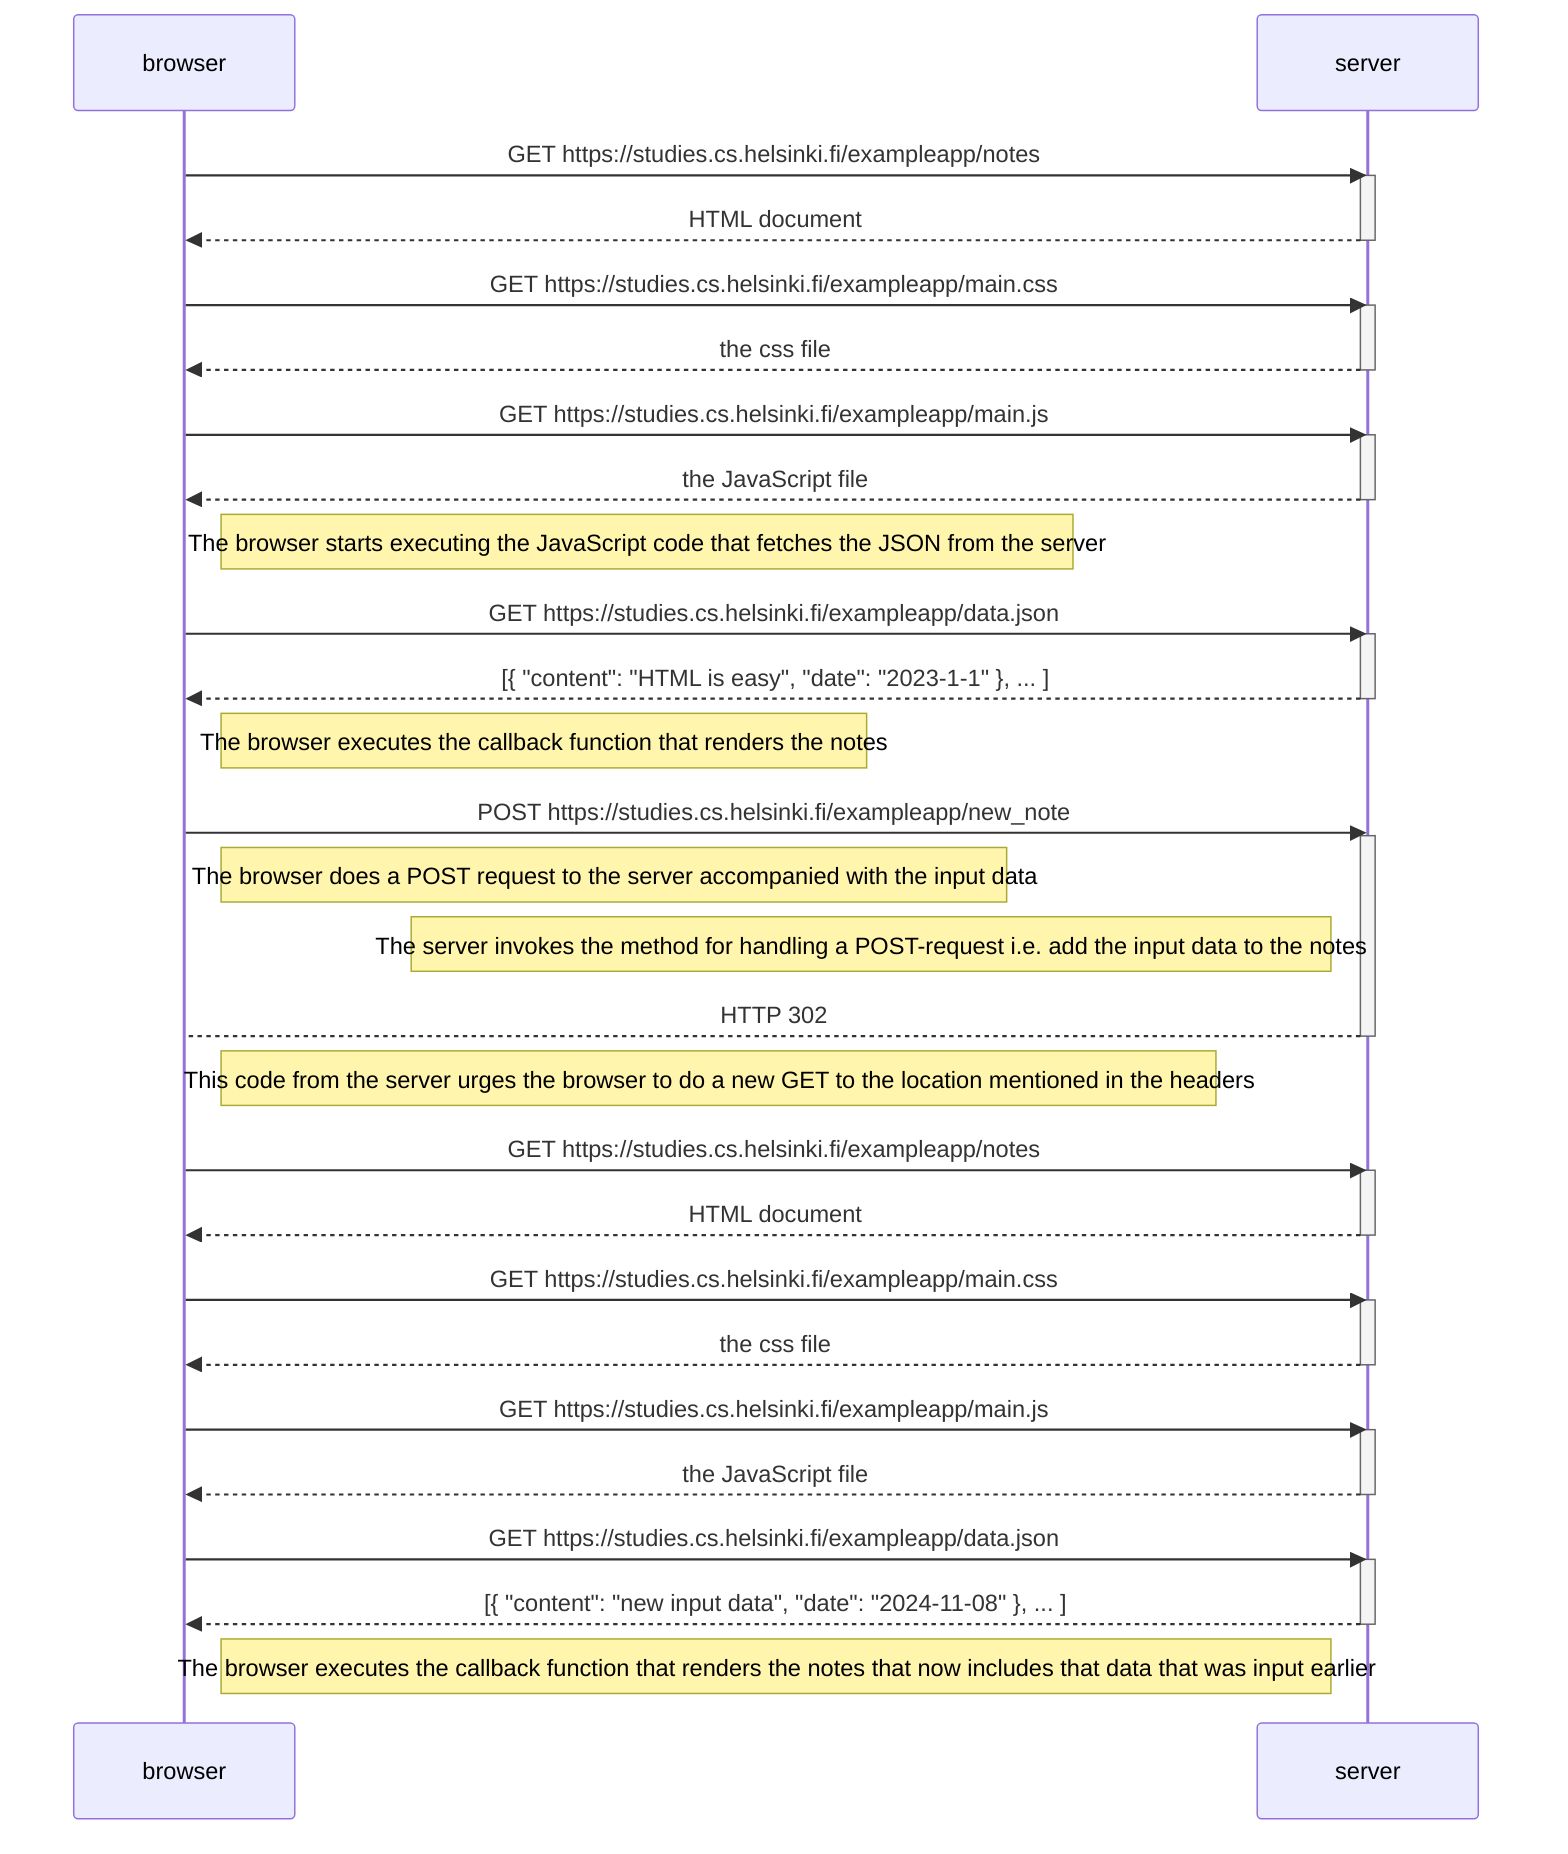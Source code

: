 sequenceDiagram
    participant browser
    participant server
    
    browser->>server: GET https://studies.cs.helsinki.fi/exampleapp/notes
    activate server
    server-->>browser: HTML document
    deactivate server
    
    browser->>server: GET https://studies.cs.helsinki.fi/exampleapp/main.css
    activate server
    server-->>browser: the css file
    deactivate server
    
    browser->>server: GET https://studies.cs.helsinki.fi/exampleapp/main.js
    activate server
    server-->>browser: the JavaScript file
    deactivate server
    
    Note right of browser: The browser starts executing the JavaScript code that fetches the JSON from the server
    
    browser->>server: GET https://studies.cs.helsinki.fi/exampleapp/data.json
    activate server
    server-->>browser: [{ "content": "HTML is easy", "date": "2023-1-1" }, ... ]
    deactivate server    

    Note right of browser: The browser executes the callback function that renders the notes

    browser->> server: POST https://studies.cs.helsinki.fi/exampleapp/new_note
    activate server
    Note right of browser:    The browser does a POST request to the server accompanied with the input data
    Note left of server: The server invokes the method for handling a POST-request i.e. add the input data to the notes
    server--> browser: HTTP 302
    deactivate server

    Note right of browser: This code from the server urges the browser  to do a new GET to the location mentioned in the headers
    browser->>server: GET https://studies.cs.helsinki.fi/exampleapp/notes
    activate server
    server-->>browser: HTML document
    deactivate server
    
    browser->>server: GET https://studies.cs.helsinki.fi/exampleapp/main.css
    activate server
    server-->>browser: the css file
    deactivate server
    
    browser->>server: GET https://studies.cs.helsinki.fi/exampleapp/main.js
    activate server
    server-->>browser: the JavaScript file
    deactivate server
        
    browser->>server: GET https://studies.cs.helsinki.fi/exampleapp/data.json
    activate server
    server-->>browser: [{ "content": "new input data", "date": "2024-11-08" }, ... ]
    deactivate server
    
    Note right of browser: The browser executes the callback function that renders the notes that now includes that data that was input earlier